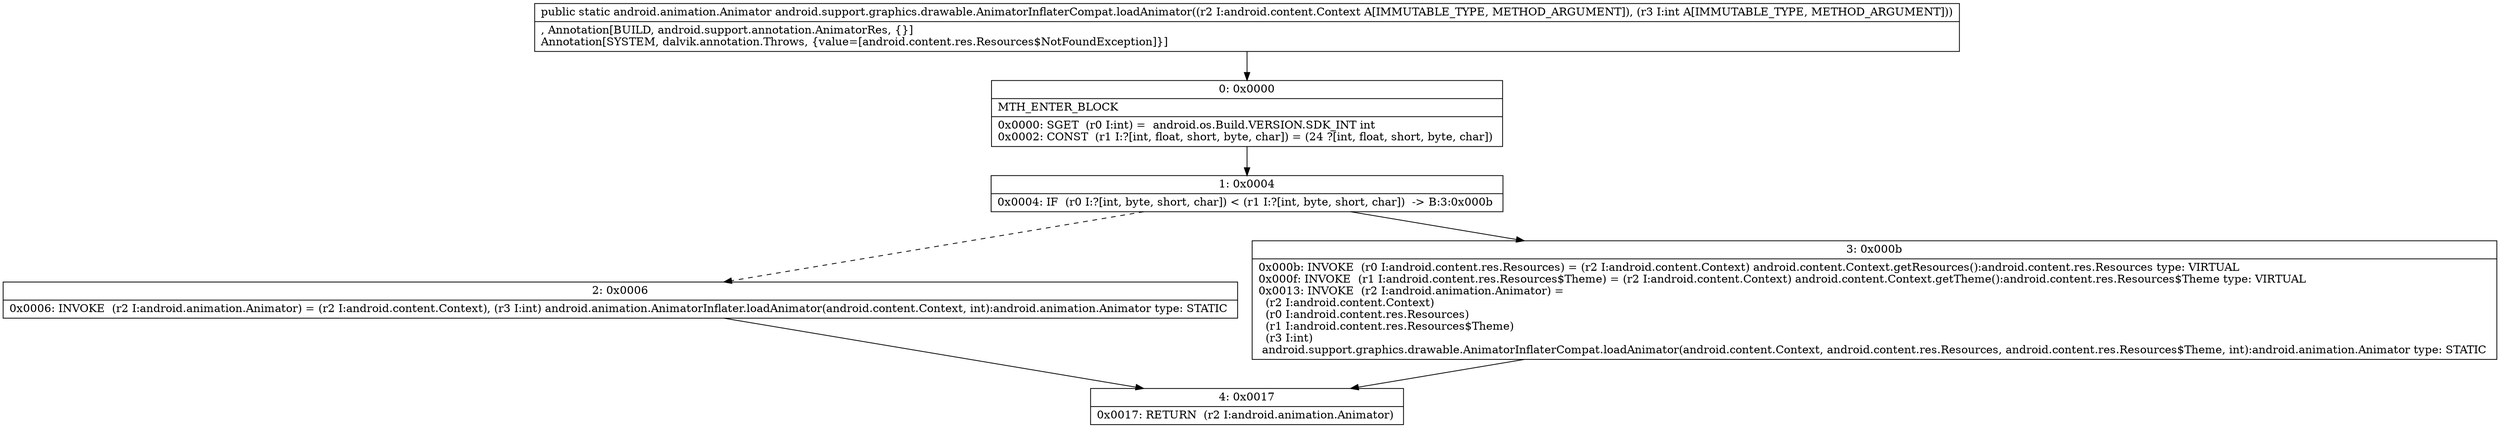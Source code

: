 digraph "CFG forandroid.support.graphics.drawable.AnimatorInflaterCompat.loadAnimator(Landroid\/content\/Context;I)Landroid\/animation\/Animator;" {
Node_0 [shape=record,label="{0\:\ 0x0000|MTH_ENTER_BLOCK\l|0x0000: SGET  (r0 I:int) =  android.os.Build.VERSION.SDK_INT int \l0x0002: CONST  (r1 I:?[int, float, short, byte, char]) = (24 ?[int, float, short, byte, char]) \l}"];
Node_1 [shape=record,label="{1\:\ 0x0004|0x0004: IF  (r0 I:?[int, byte, short, char]) \< (r1 I:?[int, byte, short, char])  \-\> B:3:0x000b \l}"];
Node_2 [shape=record,label="{2\:\ 0x0006|0x0006: INVOKE  (r2 I:android.animation.Animator) = (r2 I:android.content.Context), (r3 I:int) android.animation.AnimatorInflater.loadAnimator(android.content.Context, int):android.animation.Animator type: STATIC \l}"];
Node_3 [shape=record,label="{3\:\ 0x000b|0x000b: INVOKE  (r0 I:android.content.res.Resources) = (r2 I:android.content.Context) android.content.Context.getResources():android.content.res.Resources type: VIRTUAL \l0x000f: INVOKE  (r1 I:android.content.res.Resources$Theme) = (r2 I:android.content.Context) android.content.Context.getTheme():android.content.res.Resources$Theme type: VIRTUAL \l0x0013: INVOKE  (r2 I:android.animation.Animator) = \l  (r2 I:android.content.Context)\l  (r0 I:android.content.res.Resources)\l  (r1 I:android.content.res.Resources$Theme)\l  (r3 I:int)\l android.support.graphics.drawable.AnimatorInflaterCompat.loadAnimator(android.content.Context, android.content.res.Resources, android.content.res.Resources$Theme, int):android.animation.Animator type: STATIC \l}"];
Node_4 [shape=record,label="{4\:\ 0x0017|0x0017: RETURN  (r2 I:android.animation.Animator) \l}"];
MethodNode[shape=record,label="{public static android.animation.Animator android.support.graphics.drawable.AnimatorInflaterCompat.loadAnimator((r2 I:android.content.Context A[IMMUTABLE_TYPE, METHOD_ARGUMENT]), (r3 I:int A[IMMUTABLE_TYPE, METHOD_ARGUMENT]))  | , Annotation[BUILD, android.support.annotation.AnimatorRes, \{\}]\lAnnotation[SYSTEM, dalvik.annotation.Throws, \{value=[android.content.res.Resources$NotFoundException]\}]\l}"];
MethodNode -> Node_0;
Node_0 -> Node_1;
Node_1 -> Node_2[style=dashed];
Node_1 -> Node_3;
Node_2 -> Node_4;
Node_3 -> Node_4;
}

